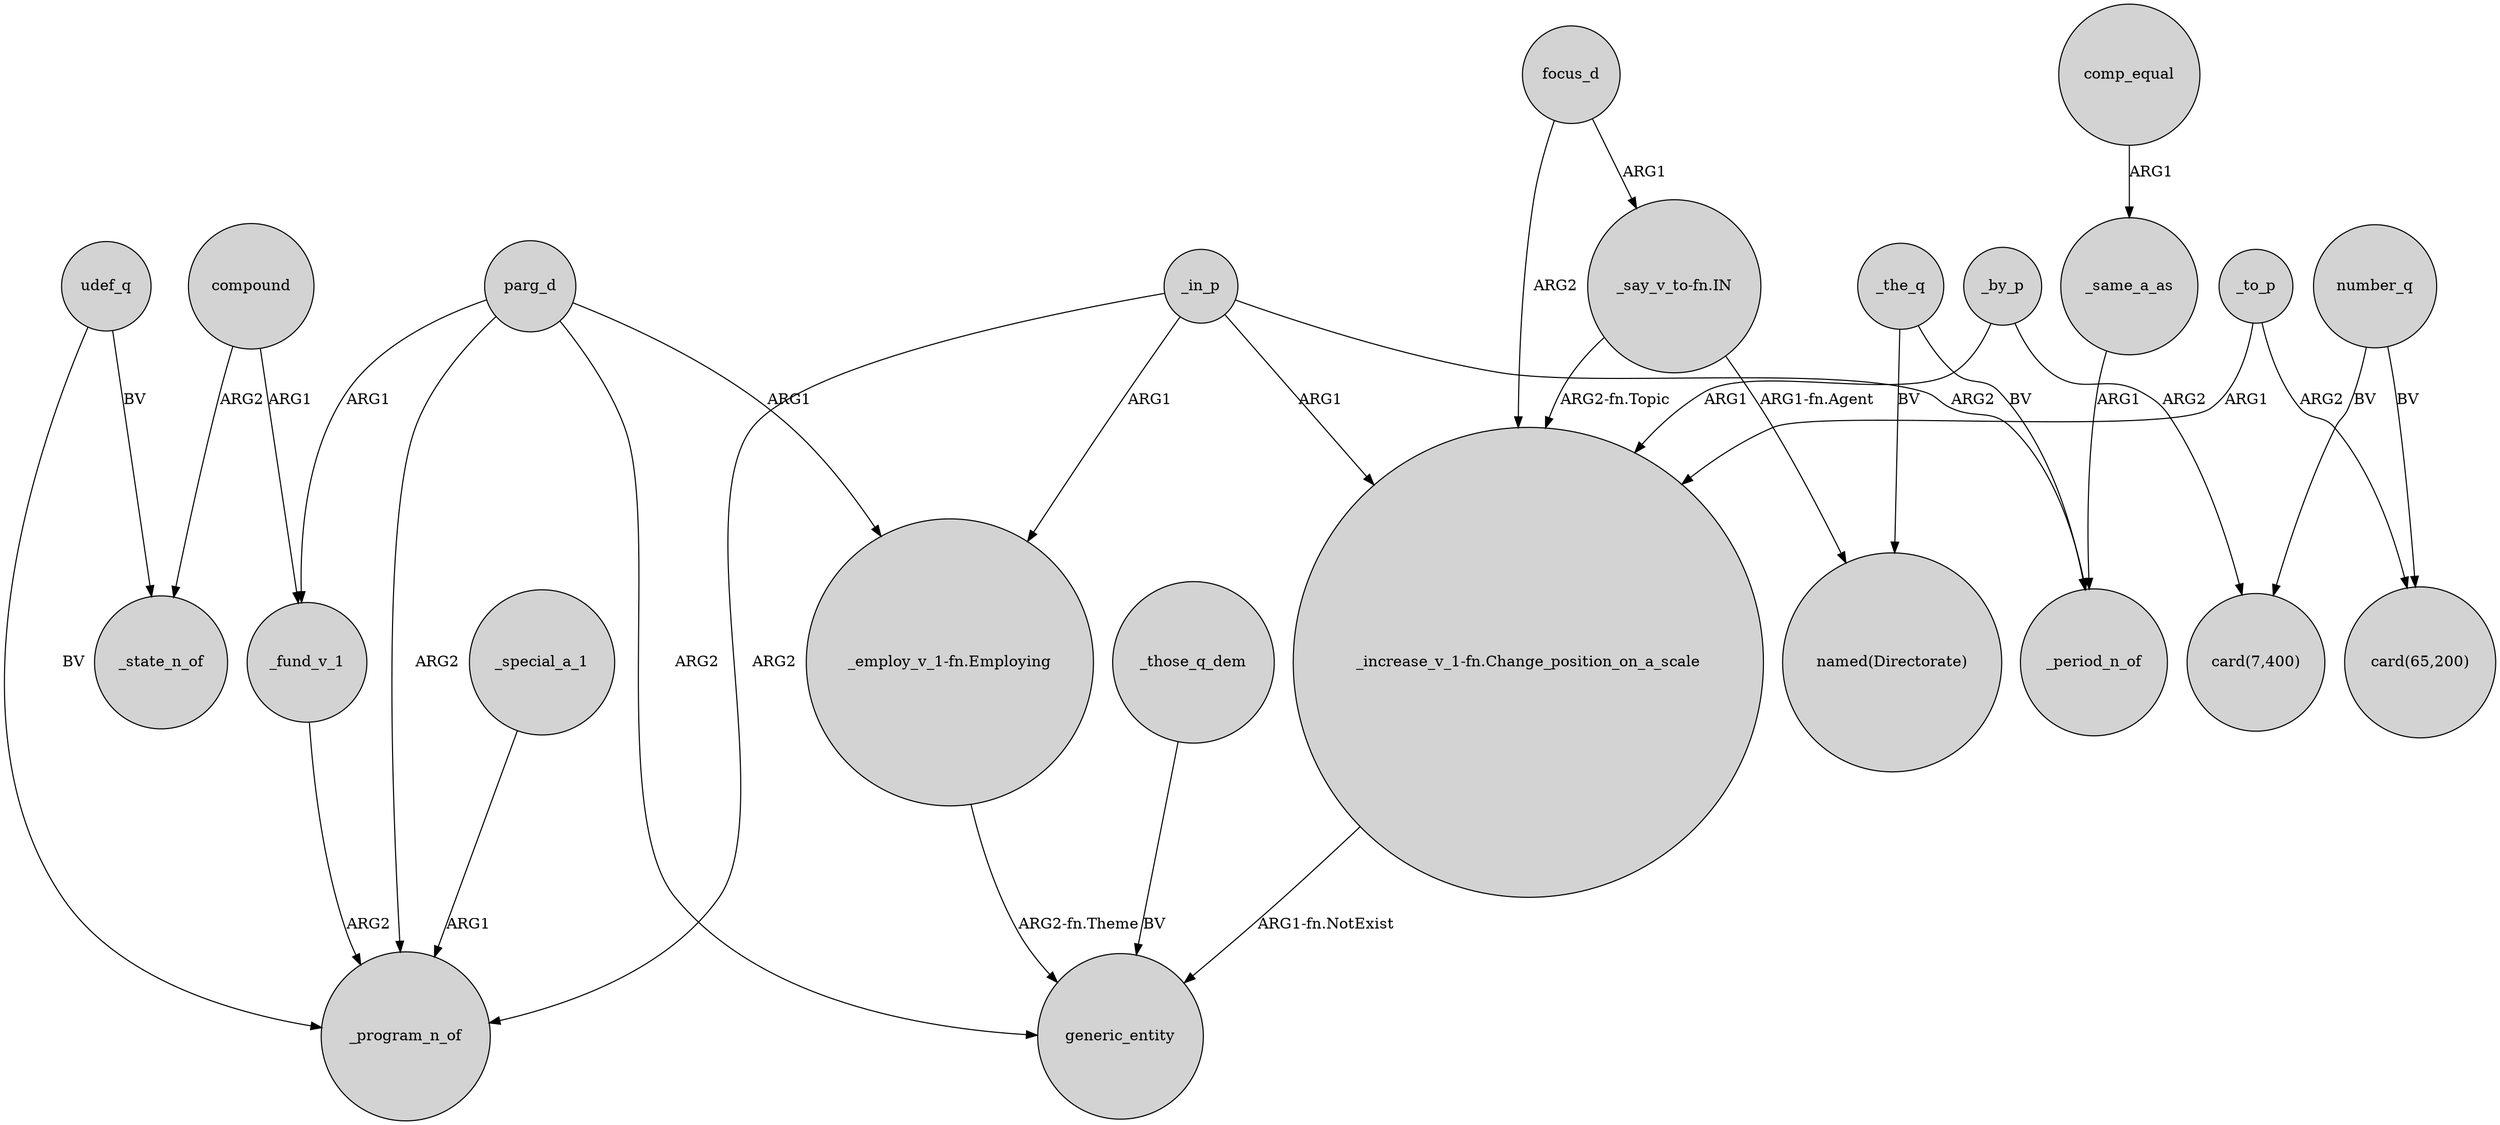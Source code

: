 digraph {
	node [shape=circle style=filled]
	_in_p -> "_increase_v_1-fn.Change_position_on_a_scale" [label=ARG1]
	_same_a_as -> _period_n_of [label=ARG1]
	focus_d -> "_increase_v_1-fn.Change_position_on_a_scale" [label=ARG2]
	_in_p -> "_employ_v_1-fn.Employing" [label=ARG1]
	number_q -> "card(7,400)" [label=BV]
	"_say_v_to-fn.IN" -> "_increase_v_1-fn.Change_position_on_a_scale" [label="ARG2-fn.Topic"]
	parg_d -> generic_entity [label=ARG2]
	udef_q -> _state_n_of [label=BV]
	parg_d -> "_employ_v_1-fn.Employing" [label=ARG1]
	compound -> _fund_v_1 [label=ARG1]
	compound -> _state_n_of [label=ARG2]
	udef_q -> _program_n_of [label=BV]
	parg_d -> _program_n_of [label=ARG2]
	_fund_v_1 -> _program_n_of [label=ARG2]
	_to_p -> "card(65,200)" [label=ARG2]
	"_employ_v_1-fn.Employing" -> generic_entity [label="ARG2-fn.Theme"]
	_to_p -> "_increase_v_1-fn.Change_position_on_a_scale" [label=ARG1]
	_the_q -> _period_n_of [label=BV]
	comp_equal -> _same_a_as [label=ARG1]
	number_q -> "card(65,200)" [label=BV]
	_in_p -> _period_n_of [label=ARG2]
	_by_p -> "card(7,400)" [label=ARG2]
	_the_q -> "named(Directorate)" [label=BV]
	parg_d -> _fund_v_1 [label=ARG1]
	"_say_v_to-fn.IN" -> "named(Directorate)" [label="ARG1-fn.Agent"]
	_special_a_1 -> _program_n_of [label=ARG1]
	_in_p -> _program_n_of [label=ARG2]
	"_increase_v_1-fn.Change_position_on_a_scale" -> generic_entity [label="ARG1-fn.NotExist"]
	_those_q_dem -> generic_entity [label=BV]
	_by_p -> "_increase_v_1-fn.Change_position_on_a_scale" [label=ARG1]
	focus_d -> "_say_v_to-fn.IN" [label=ARG1]
}
